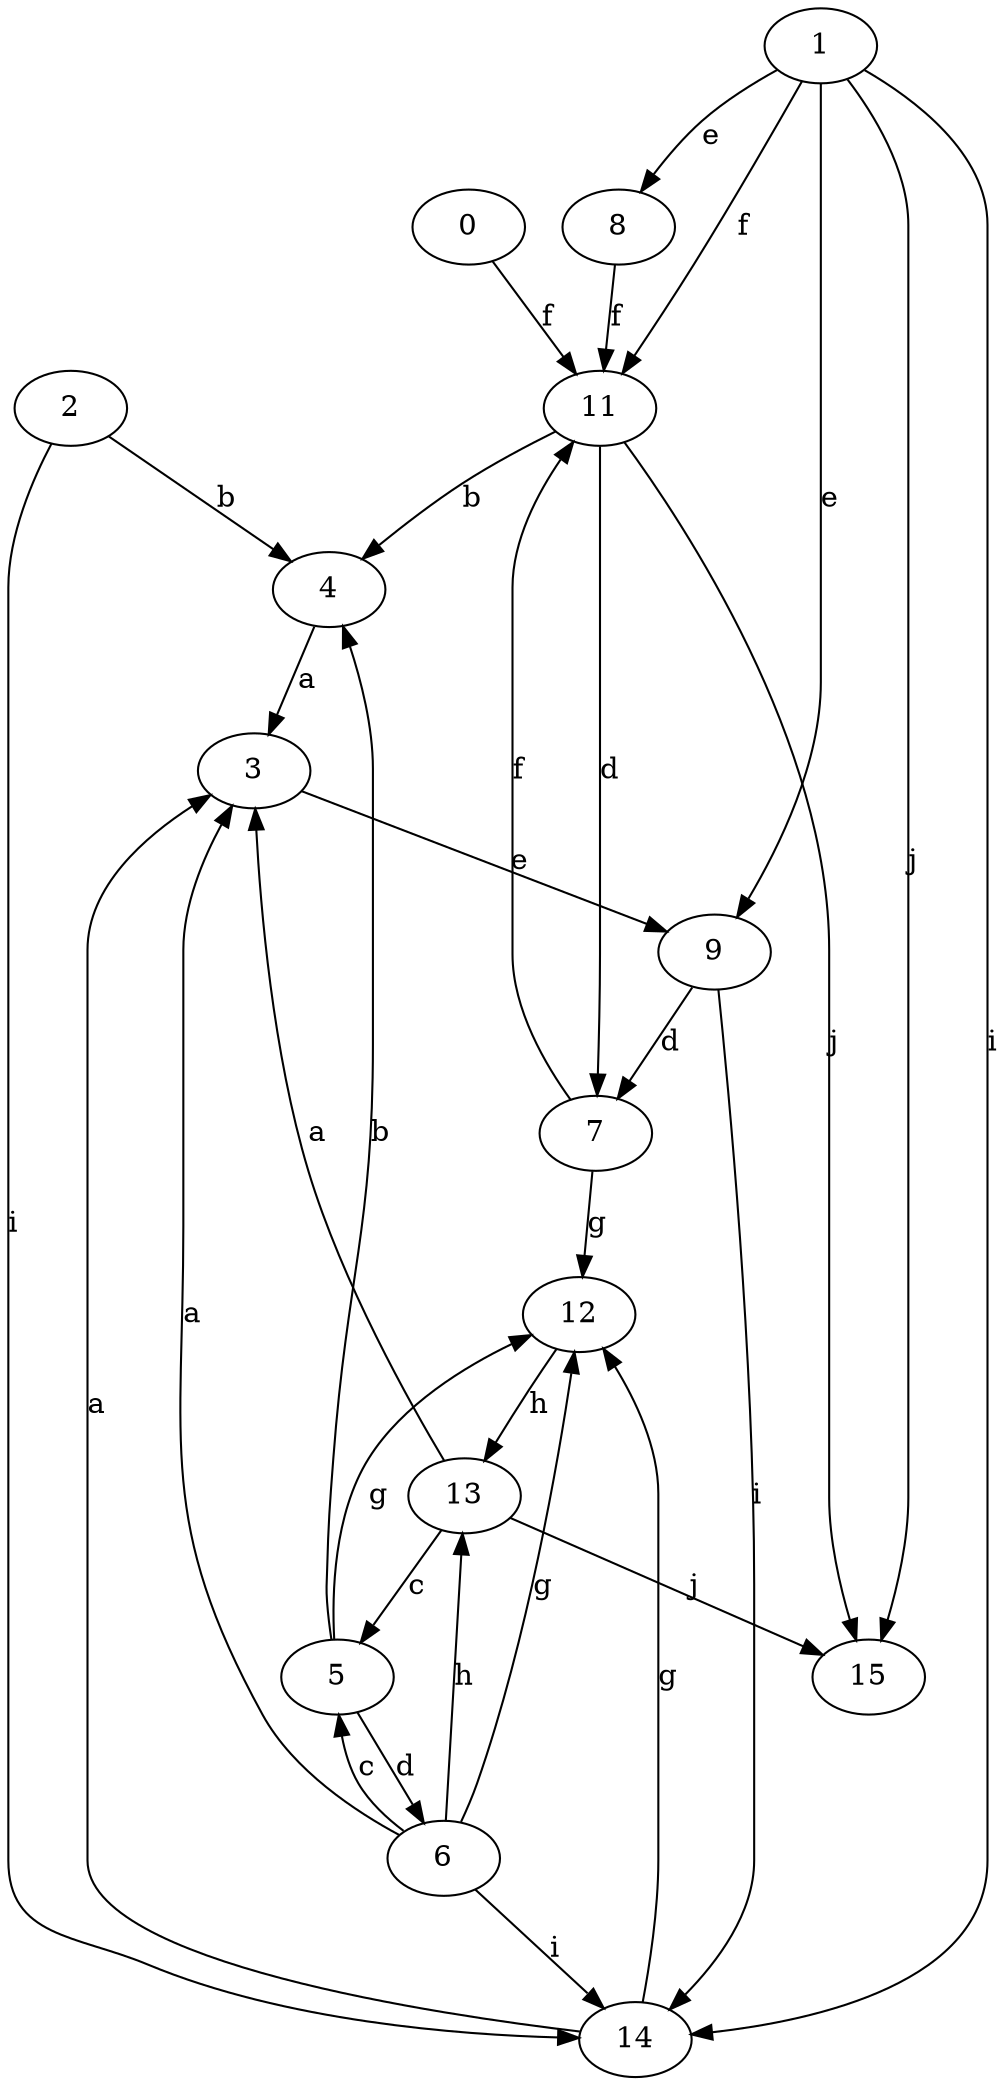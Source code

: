 strict digraph  {
0;
2;
3;
4;
5;
6;
7;
8;
9;
11;
1;
12;
13;
14;
15;
0 -> 11  [label=f];
2 -> 4  [label=b];
2 -> 14  [label=i];
3 -> 9  [label=e];
4 -> 3  [label=a];
5 -> 4  [label=b];
5 -> 6  [label=d];
5 -> 12  [label=g];
6 -> 3  [label=a];
6 -> 5  [label=c];
6 -> 12  [label=g];
6 -> 13  [label=h];
6 -> 14  [label=i];
7 -> 11  [label=f];
7 -> 12  [label=g];
8 -> 11  [label=f];
9 -> 7  [label=d];
9 -> 14  [label=i];
11 -> 4  [label=b];
11 -> 7  [label=d];
11 -> 15  [label=j];
1 -> 8  [label=e];
1 -> 9  [label=e];
1 -> 11  [label=f];
1 -> 14  [label=i];
1 -> 15  [label=j];
12 -> 13  [label=h];
13 -> 3  [label=a];
13 -> 5  [label=c];
13 -> 15  [label=j];
14 -> 3  [label=a];
14 -> 12  [label=g];
}
